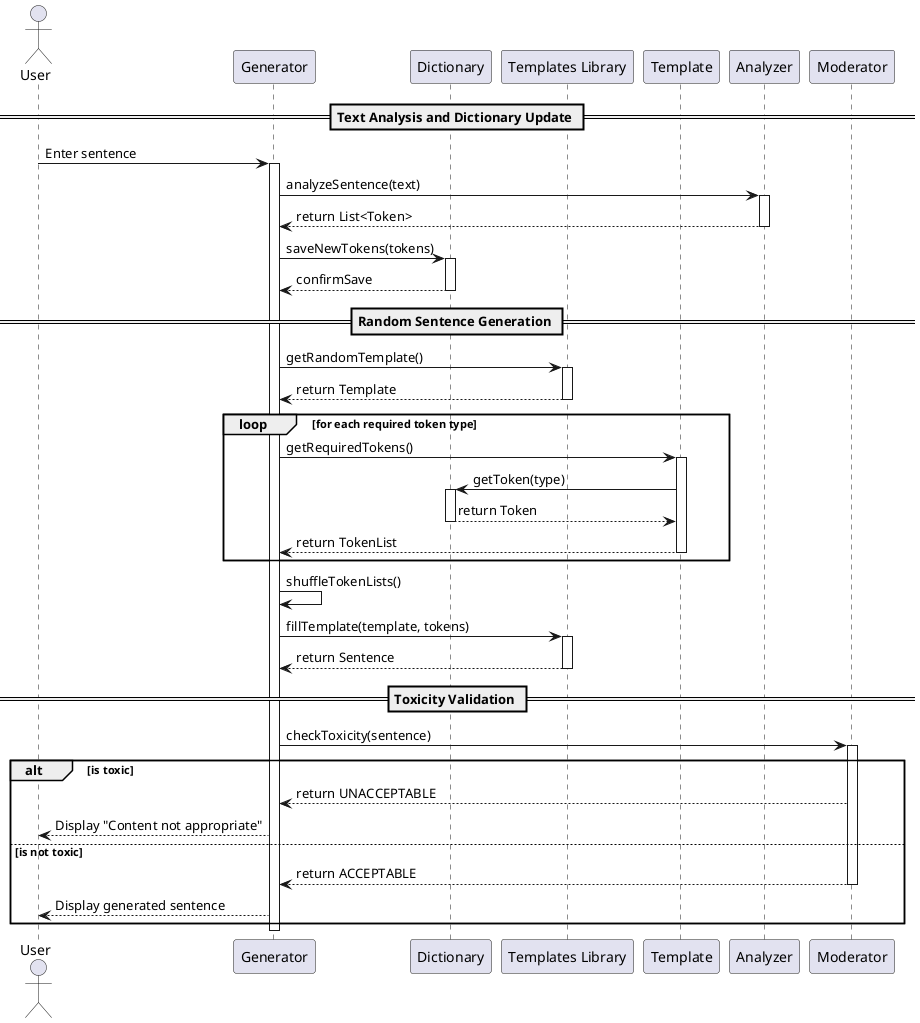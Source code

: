 @startuml System_Sequence_Diagrams_external

actor User

participant Generator
participant Dictionary
participant "Templates Library" as TemplatesLibrary
participant Template
participant Analyzer
participant Moderator

== Text Analysis and Dictionary Update ==
User -> Generator: Enter sentence
activate Generator

Generator -> Analyzer: analyzeSentence(text)
activate Analyzer
Analyzer --> Generator: return List<Token>
deactivate Analyzer

Generator -> Dictionary: saveNewTokens(tokens)
activate Dictionary
Dictionary --> Generator: confirmSave
deactivate Dictionary

== Random Sentence Generation ==
Generator -> TemplatesLibrary: getRandomTemplate()
activate TemplatesLibrary
TemplatesLibrary --> Generator: return Template
deactivate TemplatesLibrary

loop for each required token type
    Generator -> Template: getRequiredTokens()
    activate Template
    Template -> Dictionary: getToken(type)
    activate Dictionary
    Dictionary --> Template: return Token
    deactivate Dictionary
    Template --> Generator: return TokenList
    deactivate Template
end

Generator -> Generator: shuffleTokenLists()

Generator -> TemplatesLibrary: fillTemplate(template, tokens)
activate TemplatesLibrary
TemplatesLibrary --> Generator: return Sentence
deactivate TemplatesLibrary

== Toxicity Validation ==
Generator -> Moderator: checkToxicity(sentence)
activate Moderator

alt is toxic
    Moderator --> Generator: return UNACCEPTABLE
    Generator --> User: Display "Content not appropriate"
else is not toxic
    Moderator --> Generator: return ACCEPTABLE
    deactivate Moderator
    Generator --> User: Display generated sentence
end
deactivate Generator

@enduml
